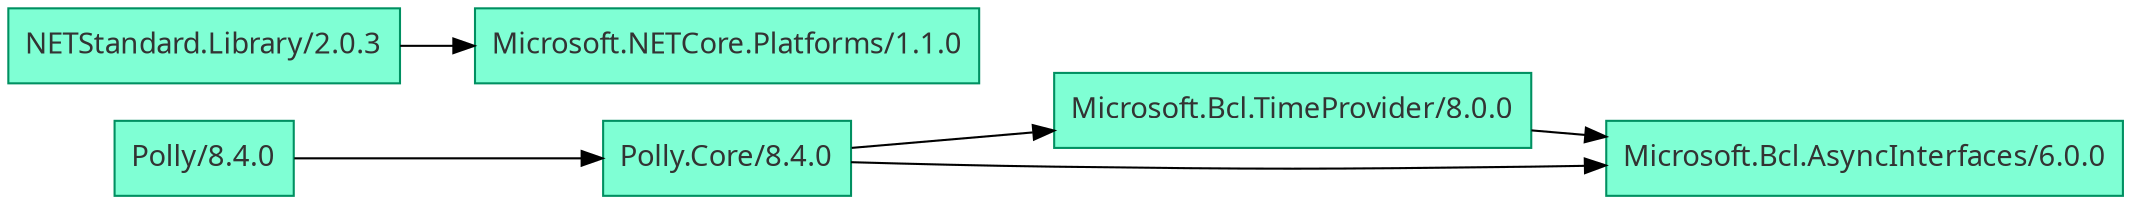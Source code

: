 ﻿# Generated by https://github.com/0xced/Chisel

digraph
{
  rankdir=LR
  node [ fontname = "Segoe UI, sans-serif", shape = box, style = filled, fillcolor = aquamarine, color = "#009061", fontcolor = "#333333" ]

  "Microsoft.Bcl.TimeProvider/8.0.0" -> "Microsoft.Bcl.AsyncInterfaces/6.0.0"
  "NETStandard.Library/2.0.3" -> "Microsoft.NETCore.Platforms/1.1.0"
  "Polly/8.4.0" -> "Polly.Core/8.4.0"
  "Polly.Core/8.4.0" -> "Microsoft.Bcl.AsyncInterfaces/6.0.0"
  "Polly.Core/8.4.0" -> "Microsoft.Bcl.TimeProvider/8.0.0"

  "Microsoft.Bcl.AsyncInterfaces/6.0.0"
  "Microsoft.Bcl.TimeProvider/8.0.0"
  "Microsoft.NETCore.Platforms/1.1.0"
  "NETStandard.Library/2.0.3"
  "Polly/8.4.0"
  "Polly.Core/8.4.0"
}
